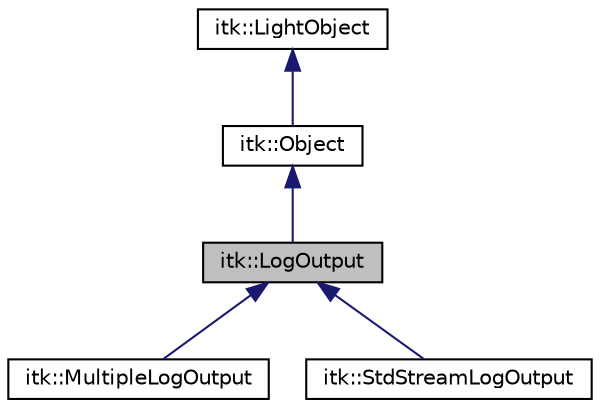 digraph "itk::LogOutput"
{
 // LATEX_PDF_SIZE
  edge [fontname="Helvetica",fontsize="10",labelfontname="Helvetica",labelfontsize="10"];
  node [fontname="Helvetica",fontsize="10",shape=record];
  Node1 [label="itk::LogOutput",height=0.2,width=0.4,color="black", fillcolor="grey75", style="filled", fontcolor="black",tooltip="Represents an output stream."];
  Node2 -> Node1 [dir="back",color="midnightblue",fontsize="10",style="solid",fontname="Helvetica"];
  Node2 [label="itk::Object",height=0.2,width=0.4,color="black", fillcolor="white", style="filled",URL="$classitk_1_1Object.html",tooltip="Base class for most ITK classes."];
  Node3 -> Node2 [dir="back",color="midnightblue",fontsize="10",style="solid",fontname="Helvetica"];
  Node3 [label="itk::LightObject",height=0.2,width=0.4,color="black", fillcolor="white", style="filled",URL="$classitk_1_1LightObject.html",tooltip="Light weight base class for most itk classes."];
  Node1 -> Node4 [dir="back",color="midnightblue",fontsize="10",style="solid",fontname="Helvetica"];
  Node4 [label="itk::MultipleLogOutput",height=0.2,width=0.4,color="black", fillcolor="white", style="filled",URL="$classitk_1_1MultipleLogOutput.html",tooltip="Allows writing simultaneously to multiple streams. Note that the class derives from std::streambuf an..."];
  Node1 -> Node5 [dir="back",color="midnightblue",fontsize="10",style="solid",fontname="Helvetica"];
  Node5 [label="itk::StdStreamLogOutput",height=0.2,width=0.4,color="black", fillcolor="white", style="filled",URL="$classitk_1_1StdStreamLogOutput.html",tooltip="Represents a standard stream output stream."];
}
